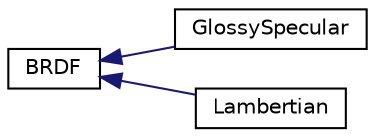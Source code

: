 digraph "Graphical Class Hierarchy"
{
  edge [fontname="Helvetica",fontsize="10",labelfontname="Helvetica",labelfontsize="10"];
  node [fontname="Helvetica",fontsize="10",shape=record];
  rankdir="LR";
  Node0 [label="BRDF",height=0.2,width=0.4,color="black", fillcolor="white", style="filled",URL="$class_b_r_d_f.html"];
  Node0 -> Node1 [dir="back",color="midnightblue",fontsize="10",style="solid",fontname="Helvetica"];
  Node1 [label="GlossySpecular",height=0.2,width=0.4,color="black", fillcolor="white", style="filled",URL="$class_glossy_specular.html"];
  Node0 -> Node2 [dir="back",color="midnightblue",fontsize="10",style="solid",fontname="Helvetica"];
  Node2 [label="Lambertian",height=0.2,width=0.4,color="black", fillcolor="white", style="filled",URL="$class_lambertian.html"];
}
